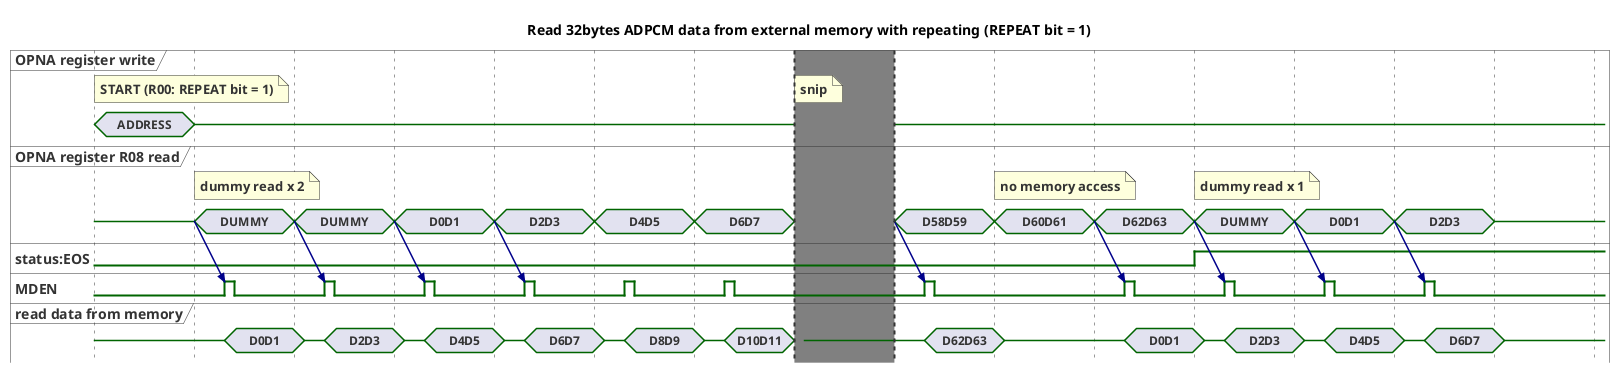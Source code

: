 @startuml
Title Read 32bytes ADPCM data from external memory with repeating (REPEAT bit = 1)

scale 100 as 100 pixels
hide time-axis

concise "OPNA register write" as OPNA
concise "OPNA register R08 read" as OUT
binary "status:EOS" as EOS
binary "MDEN" as MDEN
concise "read data from memory" as RD

@0 as :start
@800 as :lasthalf
@1400 as :stopseq

'----------------------------------------------------------------

@:start
OPNA is "ADDRESS"
note top of OPNA: START (R00: REPEAT bit = 1)
OUT is {-}
RD is {-}

@:start+100
OPNA is {-}
OUT is "DUMMY"
note top of OUT: dummy read x 2
OUT -> MDEN@+30
@+30
MDEN is high
RD is "D0D1"
@+10
MDEN is low
@+70
RD is {-}

@:start+200
OUT is "DUMMY"
OUT -> MDEN@+30
@+30
MDEN is high
RD is "D2D3"
@+10
MDEN is low
@+70
RD is {-}

@:start+300
OUT is "D0D1"
OUT -> MDEN@+30
@+30
MDEN is high
RD is "D4D5"
@+10
MDEN is low
@+70
RD is {-}

@:start+400
OUT is "D2D3"
OUT -> MDEN@+30
@+30
MDEN is high
RD is "D6D7"
@+10
MDEN is low
@+70
RD is {-}

@:start+500
OUT is "D4D5"
@+30
MDEN is high
RD is "D8D9"
@+10
MDEN is low
@+70
RD is {-}

@:start+600
OUT is "D6D7"
@+30
MDEN is high
RD is "D10D11"
@+10
MDEN is low
@+70
RD is {-}

@:start+700
note top of OPNA: snip
OPNA is {hidden}
OUT is {hidden}
MDEN is {hidden}
RD is {hidden}

'----------------------------------------------------------------

highlight 700 to 800 #Gray

'----------------------------------------------------------------

@:lasthalf
OPNA is {-}
OUT is "D58D59"
RD is {-}
OUT -> MDEN@+30
@+30
MDEN is high
RD is "D62D63"
@+10
MDEN is low
@+70
RD is {-}

@:lasthalf+100
OPNA is {-}
OUT is "D60D61"
note top of OUT: no memory access

@:lasthalf+200
OPNA is {-}
OUT is "D62D63"
OUT -> MDEN@+30
@+30
MDEN is high
RD is "D0D1"
@+10
MDEN is low
@+70
RD is {-}

@:lasthalf+300
'OUT is {-}
EOS is high


'----------------------------------------------------------------

@1000 as :start

@:start+100
OPNA is {-}
OUT is "DUMMY"
note top of OUT: dummy read x 1
OUT -> MDEN@+30
@+30
MDEN is high
RD is "D2D3"
@+10
MDEN is low
@+70
RD is {-}

@:start+200
OUT is "D0D1"
OUT -> MDEN@+30
@+30
MDEN is high
RD is "D4D5"
@+10
MDEN is low
@+70
RD is {-}

@:start+300
OUT is "D2D3"
OUT -> MDEN@+30
@+30
MDEN is high
RD is "D6D7"
@+10
MDEN is low
@+70
RD is {-}

@:start+400
OUT is {-}


@enduml